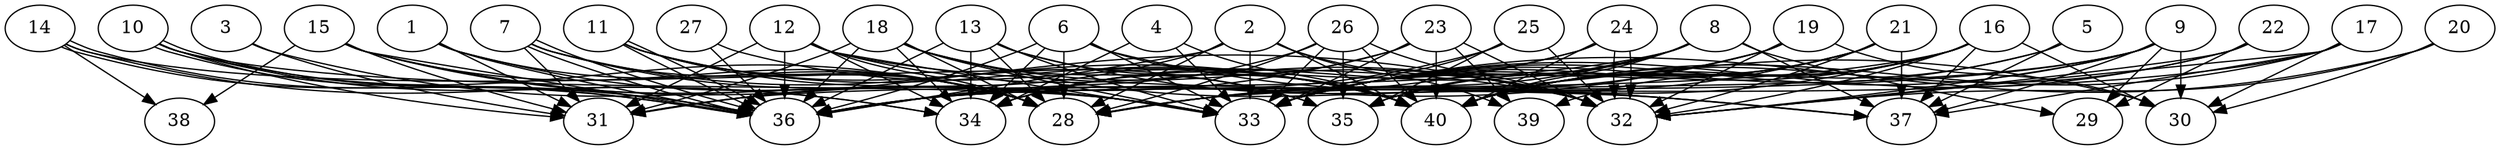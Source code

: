 // DAG automatically generated by daggen at Thu Oct  3 14:06:49 2019
// ./daggen --dot -n 40 --ccr 0.4 --fat 0.9 --regular 0.7 --density 0.9 --mindata 5242880 --maxdata 52428800 
digraph G {
  1 [size="81354240", alpha="0.13", expect_size="32541696"] 
  1 -> 28 [size ="32541696"]
  1 -> 31 [size ="32541696"]
  1 -> 33 [size ="32541696"]
  1 -> 36 [size ="32541696"]
  2 [size="109831680", alpha="0.15", expect_size="43932672"] 
  2 -> 28 [size ="43932672"]
  2 -> 31 [size ="43932672"]
  2 -> 32 [size ="43932672"]
  2 -> 33 [size ="43932672"]
  2 -> 36 [size ="43932672"]
  2 -> 39 [size ="43932672"]
  2 -> 40 [size ="43932672"]
  3 [size="91527680", alpha="0.16", expect_size="36611072"] 
  3 -> 31 [size ="36611072"]
  3 -> 33 [size ="36611072"]
  4 [size="90091520", alpha="0.05", expect_size="36036608"] 
  4 -> 33 [size ="36036608"]
  4 -> 34 [size ="36036608"]
  4 -> 40 [size ="36036608"]
  5 [size="111585280", alpha="0.18", expect_size="44634112"] 
  5 -> 33 [size ="44634112"]
  5 -> 37 [size ="44634112"]
  5 -> 40 [size ="44634112"]
  6 [size="23342080", alpha="0.03", expect_size="9336832"] 
  6 -> 28 [size ="9336832"]
  6 -> 30 [size ="9336832"]
  6 -> 33 [size ="9336832"]
  6 -> 34 [size ="9336832"]
  6 -> 36 [size ="9336832"]
  6 -> 40 [size ="9336832"]
  7 [size="41917440", alpha="0.12", expect_size="16766976"] 
  7 -> 28 [size ="16766976"]
  7 -> 31 [size ="16766976"]
  7 -> 33 [size ="16766976"]
  7 -> 36 [size ="16766976"]
  7 -> 36 [size ="16766976"]
  7 -> 40 [size ="16766976"]
  8 [size="128207360", alpha="0.10", expect_size="51282944"] 
  8 -> 28 [size ="51282944"]
  8 -> 29 [size ="51282944"]
  8 -> 31 [size ="51282944"]
  8 -> 33 [size ="51282944"]
  8 -> 34 [size ="51282944"]
  8 -> 35 [size ="51282944"]
  8 -> 37 [size ="51282944"]
  8 -> 40 [size ="51282944"]
  9 [size="118817280", alpha="0.01", expect_size="47526912"] 
  9 -> 28 [size ="47526912"]
  9 -> 29 [size ="47526912"]
  9 -> 30 [size ="47526912"]
  9 -> 32 [size ="47526912"]
  9 -> 33 [size ="47526912"]
  9 -> 36 [size ="47526912"]
  9 -> 37 [size ="47526912"]
  10 [size="56645120", alpha="0.11", expect_size="22658048"] 
  10 -> 28 [size ="22658048"]
  10 -> 31 [size ="22658048"]
  10 -> 33 [size ="22658048"]
  10 -> 34 [size ="22658048"]
  10 -> 36 [size ="22658048"]
  10 -> 36 [size ="22658048"]
  11 [size="68472320", alpha="0.06", expect_size="27388928"] 
  11 -> 28 [size ="27388928"]
  11 -> 33 [size ="27388928"]
  11 -> 35 [size ="27388928"]
  11 -> 36 [size ="27388928"]
  11 -> 36 [size ="27388928"]
  11 -> 40 [size ="27388928"]
  12 [size="25152000", alpha="0.10", expect_size="10060800"] 
  12 -> 28 [size ="10060800"]
  12 -> 31 [size ="10060800"]
  12 -> 32 [size ="10060800"]
  12 -> 33 [size ="10060800"]
  12 -> 34 [size ="10060800"]
  12 -> 36 [size ="10060800"]
  12 -> 37 [size ="10060800"]
  13 [size="114785280", alpha="0.17", expect_size="45914112"] 
  13 -> 28 [size ="45914112"]
  13 -> 33 [size ="45914112"]
  13 -> 34 [size ="45914112"]
  13 -> 36 [size ="45914112"]
  13 -> 37 [size ="45914112"]
  13 -> 40 [size ="45914112"]
  14 [size="92659200", alpha="0.04", expect_size="37063680"] 
  14 -> 32 [size ="37063680"]
  14 -> 34 [size ="37063680"]
  14 -> 36 [size ="37063680"]
  14 -> 36 [size ="37063680"]
  14 -> 38 [size ="37063680"]
  15 [size="121564160", alpha="0.16", expect_size="48625664"] 
  15 -> 28 [size ="48625664"]
  15 -> 31 [size ="48625664"]
  15 -> 32 [size ="48625664"]
  15 -> 33 [size ="48625664"]
  15 -> 36 [size ="48625664"]
  15 -> 38 [size ="48625664"]
  16 [size="110891520", alpha="0.07", expect_size="44356608"] 
  16 -> 28 [size ="44356608"]
  16 -> 30 [size ="44356608"]
  16 -> 32 [size ="44356608"]
  16 -> 33 [size ="44356608"]
  16 -> 36 [size ="44356608"]
  16 -> 37 [size ="44356608"]
  16 -> 39 [size ="44356608"]
  16 -> 40 [size ="44356608"]
  17 [size="129607680", alpha="0.08", expect_size="51843072"] 
  17 -> 30 [size ="51843072"]
  17 -> 32 [size ="51843072"]
  17 -> 36 [size ="51843072"]
  17 -> 37 [size ="51843072"]
  17 -> 40 [size ="51843072"]
  18 [size="80258560", alpha="0.04", expect_size="32103424"] 
  18 -> 28 [size ="32103424"]
  18 -> 31 [size ="32103424"]
  18 -> 32 [size ="32103424"]
  18 -> 33 [size ="32103424"]
  18 -> 34 [size ="32103424"]
  18 -> 35 [size ="32103424"]
  18 -> 36 [size ="32103424"]
  18 -> 37 [size ="32103424"]
  19 [size="18434560", alpha="0.19", expect_size="7373824"] 
  19 -> 28 [size ="7373824"]
  19 -> 30 [size ="7373824"]
  19 -> 32 [size ="7373824"]
  19 -> 33 [size ="7373824"]
  19 -> 36 [size ="7373824"]
  20 [size="26856960", alpha="0.15", expect_size="10742784"] 
  20 -> 30 [size ="10742784"]
  20 -> 32 [size ="10742784"]
  20 -> 33 [size ="10742784"]
  21 [size="94430720", alpha="0.02", expect_size="37772288"] 
  21 -> 28 [size ="37772288"]
  21 -> 32 [size ="37772288"]
  21 -> 33 [size ="37772288"]
  21 -> 35 [size ="37772288"]
  21 -> 37 [size ="37772288"]
  21 -> 40 [size ="37772288"]
  22 [size="14476800", alpha="0.06", expect_size="5790720"] 
  22 -> 29 [size ="5790720"]
  22 -> 32 [size ="5790720"]
  22 -> 33 [size ="5790720"]
  22 -> 40 [size ="5790720"]
  23 [size="70904320", alpha="0.04", expect_size="28361728"] 
  23 -> 31 [size ="28361728"]
  23 -> 32 [size ="28361728"]
  23 -> 33 [size ="28361728"]
  23 -> 34 [size ="28361728"]
  23 -> 39 [size ="28361728"]
  23 -> 40 [size ="28361728"]
  24 [size="55879680", alpha="0.14", expect_size="22351872"] 
  24 -> 32 [size ="22351872"]
  24 -> 32 [size ="22351872"]
  24 -> 34 [size ="22351872"]
  24 -> 36 [size ="22351872"]
  24 -> 40 [size ="22351872"]
  25 [size="81044480", alpha="0.01", expect_size="32417792"] 
  25 -> 32 [size ="32417792"]
  25 -> 33 [size ="32417792"]
  25 -> 35 [size ="32417792"]
  25 -> 36 [size ="32417792"]
  26 [size="59617280", alpha="0.10", expect_size="23846912"] 
  26 -> 28 [size ="23846912"]
  26 -> 32 [size ="23846912"]
  26 -> 33 [size ="23846912"]
  26 -> 35 [size ="23846912"]
  26 -> 36 [size ="23846912"]
  26 -> 40 [size ="23846912"]
  27 [size="102730240", alpha="0.03", expect_size="41092096"] 
  27 -> 36 [size ="41092096"]
  27 -> 40 [size ="41092096"]
  28 [size="31726080", alpha="0.16", expect_size="12690432"] 
  29 [size="55577600", alpha="0.07", expect_size="22231040"] 
  30 [size="48509440", alpha="0.06", expect_size="19403776"] 
  31 [size="17807360", alpha="0.14", expect_size="7122944"] 
  32 [size="31715840", alpha="0.04", expect_size="12686336"] 
  33 [size="68999680", alpha="0.11", expect_size="27599872"] 
  34 [size="90109440", alpha="0.11", expect_size="36043776"] 
  35 [size="54069760", alpha="0.10", expect_size="21627904"] 
  36 [size="59358720", alpha="0.06", expect_size="23743488"] 
  37 [size="116208640", alpha="0.01", expect_size="46483456"] 
  38 [size="17505280", alpha="0.08", expect_size="7002112"] 
  39 [size="114275840", alpha="0.16", expect_size="45710336"] 
  40 [size="40373760", alpha="0.05", expect_size="16149504"] 
}
